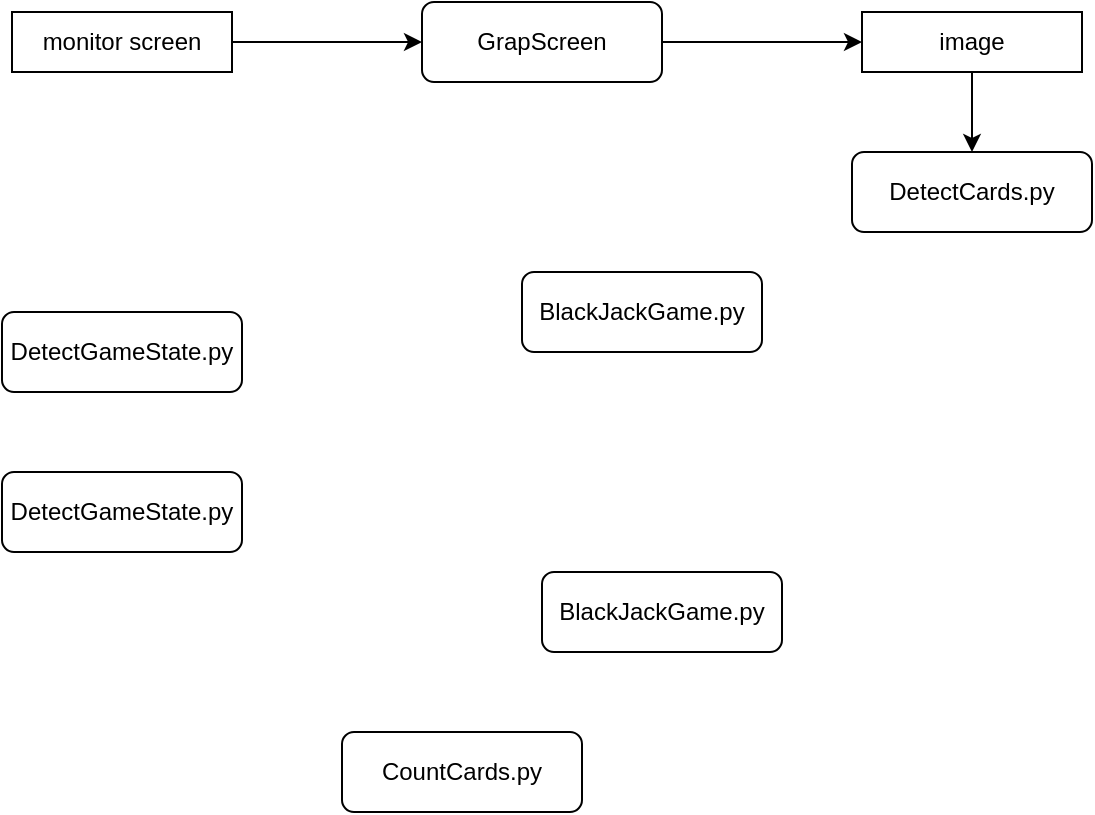 <mxfile version="14.1.8" type="device"><diagram id="C5RBs43oDa-KdzZeNtuy" name="Page-1"><mxGraphModel dx="1185" dy="662" grid="1" gridSize="10" guides="1" tooltips="1" connect="1" arrows="1" fold="1" page="1" pageScale="1" pageWidth="827" pageHeight="1169" math="0" shadow="0"><root><mxCell id="WIyWlLk6GJQsqaUBKTNV-0"/><mxCell id="WIyWlLk6GJQsqaUBKTNV-1" parent="WIyWlLk6GJQsqaUBKTNV-0"/><mxCell id="WIyWlLk6GJQsqaUBKTNV-3" value="CountCards.py" style="rounded=1;whiteSpace=wrap;html=1;fontSize=12;glass=0;strokeWidth=1;shadow=0;" parent="WIyWlLk6GJQsqaUBKTNV-1" vertex="1"><mxGeometry x="230" y="400" width="120" height="40" as="geometry"/></mxCell><mxCell id="ITnEMk7fE6bJ48Y_e62j-0" value="DetectCards.py" style="rounded=1;whiteSpace=wrap;html=1;fontSize=12;glass=0;strokeWidth=1;shadow=0;" parent="WIyWlLk6GJQsqaUBKTNV-1" vertex="1"><mxGeometry x="485" y="110" width="120" height="40" as="geometry"/></mxCell><mxCell id="ITnEMk7fE6bJ48Y_e62j-1" value="DetectGameState.py" style="rounded=1;whiteSpace=wrap;html=1;fontSize=12;glass=0;strokeWidth=1;shadow=0;" parent="WIyWlLk6GJQsqaUBKTNV-1" vertex="1"><mxGeometry x="60" y="270" width="120" height="40" as="geometry"/></mxCell><mxCell id="ITnEMk7fE6bJ48Y_e62j-2" value="DetectGameState.py" style="rounded=1;whiteSpace=wrap;html=1;fontSize=12;glass=0;strokeWidth=1;shadow=0;" parent="WIyWlLk6GJQsqaUBKTNV-1" vertex="1"><mxGeometry x="60" y="190" width="120" height="40" as="geometry"/></mxCell><mxCell id="ITnEMk7fE6bJ48Y_e62j-3" value="BlackJackGame.py" style="rounded=1;whiteSpace=wrap;html=1;fontSize=12;glass=0;strokeWidth=1;shadow=0;" parent="WIyWlLk6GJQsqaUBKTNV-1" vertex="1"><mxGeometry x="320" y="170" width="120" height="40" as="geometry"/></mxCell><mxCell id="ITnEMk7fE6bJ48Y_e62j-7" style="edgeStyle=orthogonalEdgeStyle;rounded=0;orthogonalLoop=1;jettySize=auto;html=1;exitX=1;exitY=0.5;exitDx=0;exitDy=0;" parent="WIyWlLk6GJQsqaUBKTNV-1" source="ITnEMk7fE6bJ48Y_e62j-4" target="ITnEMk7fE6bJ48Y_e62j-6" edge="1"><mxGeometry relative="1" as="geometry"><mxPoint x="220" y="55" as="targetPoint"/></mxGeometry></mxCell><mxCell id="ITnEMk7fE6bJ48Y_e62j-4" value="monitor screen" style="rounded=0;whiteSpace=wrap;html=1;" parent="WIyWlLk6GJQsqaUBKTNV-1" vertex="1"><mxGeometry x="65" y="40" width="110" height="30" as="geometry"/></mxCell><mxCell id="ITnEMk7fE6bJ48Y_e62j-5" value="BlackJackGame.py" style="rounded=1;whiteSpace=wrap;html=1;fontSize=12;glass=0;strokeWidth=1;shadow=0;" parent="WIyWlLk6GJQsqaUBKTNV-1" vertex="1"><mxGeometry x="330" y="320" width="120" height="40" as="geometry"/></mxCell><mxCell id="KENbcoVR62BvEYGmd4sB-0" style="edgeStyle=orthogonalEdgeStyle;rounded=0;orthogonalLoop=1;jettySize=auto;html=1;exitX=1;exitY=0.5;exitDx=0;exitDy=0;entryX=0;entryY=0.5;entryDx=0;entryDy=0;" parent="WIyWlLk6GJQsqaUBKTNV-1" source="ITnEMk7fE6bJ48Y_e62j-6" edge="1" target="ae2J7jyJK-H4bIpKHwiz-0"><mxGeometry relative="1" as="geometry"><mxPoint x="490" y="55" as="targetPoint"/></mxGeometry></mxCell><mxCell id="ITnEMk7fE6bJ48Y_e62j-6" value="GrapScreen" style="rounded=1;whiteSpace=wrap;html=1;fontSize=12;glass=0;strokeWidth=1;shadow=0;" parent="WIyWlLk6GJQsqaUBKTNV-1" vertex="1"><mxGeometry x="270" y="35" width="120" height="40" as="geometry"/></mxCell><mxCell id="ae2J7jyJK-H4bIpKHwiz-1" value="" style="edgeStyle=orthogonalEdgeStyle;rounded=0;orthogonalLoop=1;jettySize=auto;html=1;" edge="1" parent="WIyWlLk6GJQsqaUBKTNV-1" source="ae2J7jyJK-H4bIpKHwiz-0" target="ITnEMk7fE6bJ48Y_e62j-0"><mxGeometry relative="1" as="geometry"/></mxCell><mxCell id="ae2J7jyJK-H4bIpKHwiz-0" value="image" style="rounded=0;whiteSpace=wrap;html=1;" vertex="1" parent="WIyWlLk6GJQsqaUBKTNV-1"><mxGeometry x="490" y="40" width="110" height="30" as="geometry"/></mxCell></root></mxGraphModel></diagram></mxfile>